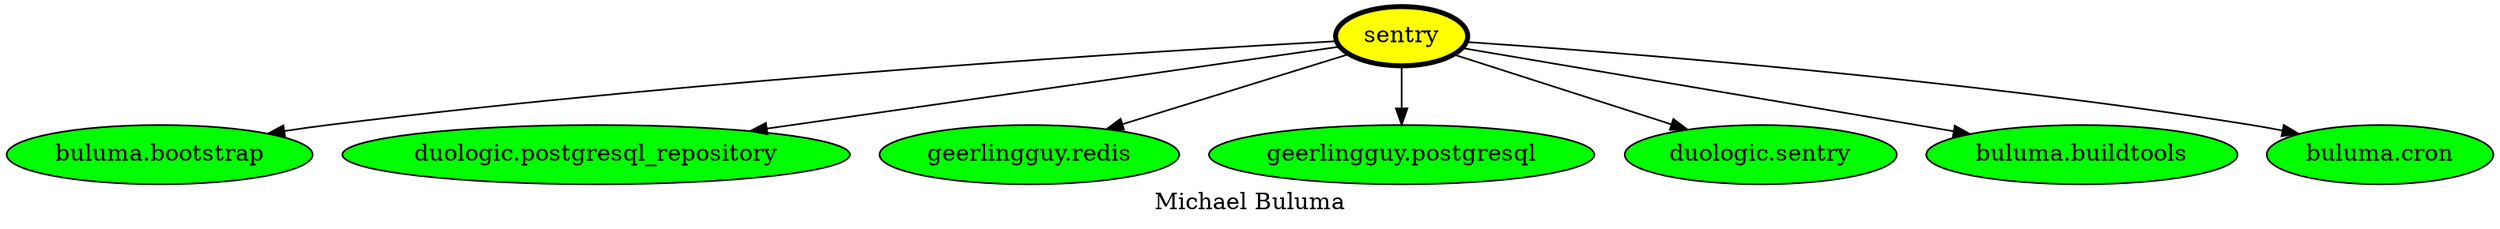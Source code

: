 digraph PhiloDilemma {
  label = "Michael Buluma" ;
  overlap=false
  {
    "sentry" [fillcolor=yellow style=filled penwidth=3]
    "buluma.bootstrap" [fillcolor=green style=filled]
    "duologic.postgresql_repository" [fillcolor=green style=filled]
    "geerlingguy.redis" [fillcolor=green style=filled]
    "geerlingguy.postgresql" [fillcolor=green style=filled]
    "duologic.sentry" [fillcolor=green style=filled]
    "buluma.buildtools" [fillcolor=green style=filled]
    "buluma.cron" [fillcolor=green style=filled]
  }
  "sentry" -> "buluma.bootstrap"
  "sentry" -> "duologic.postgresql_repository"
  "sentry" -> "geerlingguy.redis"
  "sentry" -> "geerlingguy.postgresql"
  "sentry" -> "duologic.sentry"
  "sentry" -> "buluma.buildtools"
  "sentry" -> "buluma.cron"
}
